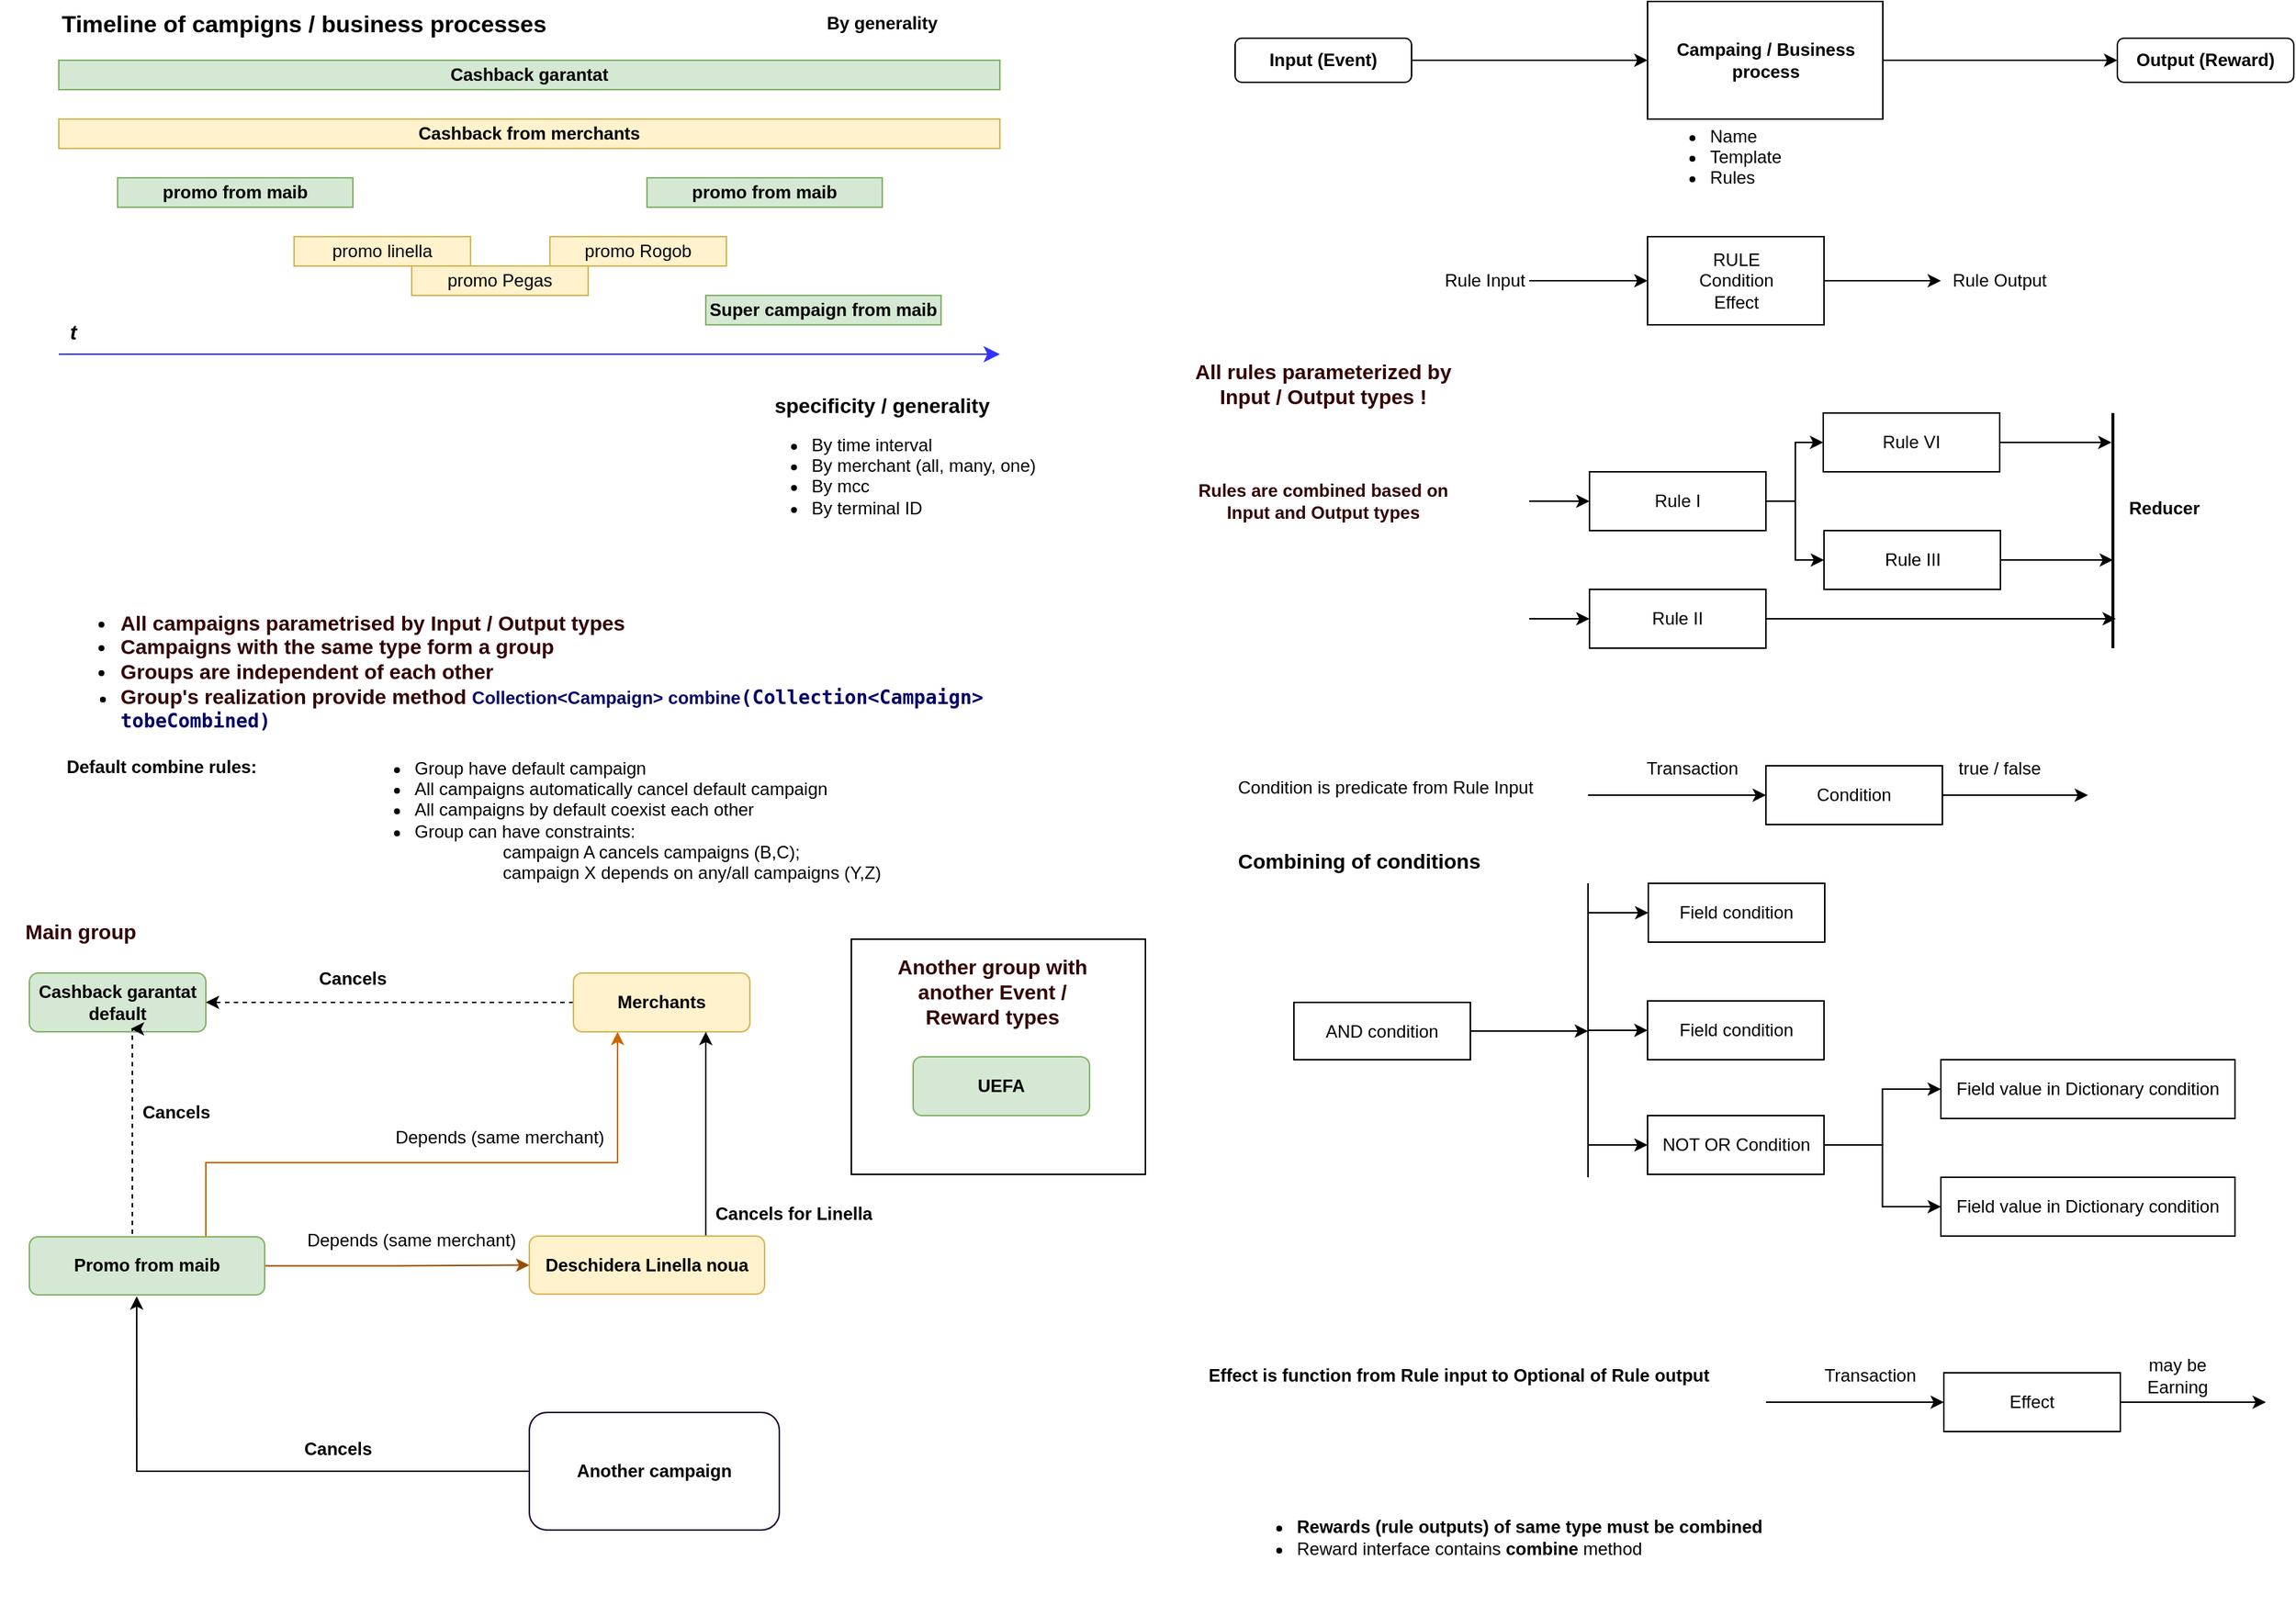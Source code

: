 <mxfile version="21.2.3" type="github">
  <diagram name="Страница 1" id="YVO7yBQdUToCooKlwACB">
    <mxGraphModel dx="1434" dy="796" grid="1" gridSize="10" guides="1" tooltips="1" connect="1" arrows="1" fold="1" page="1" pageScale="1" pageWidth="827" pageHeight="1169" math="0" shadow="0">
      <root>
        <mxCell id="0" />
        <mxCell id="1" parent="0" />
        <mxCell id="iBNtOLJXSLs2kxBYLgRO-43" value="" style="rounded=0;whiteSpace=wrap;html=1;" parent="1" vertex="1">
          <mxGeometry x="619" y="678" width="200" height="160" as="geometry" />
        </mxCell>
        <mxCell id="iBNtOLJXSLs2kxBYLgRO-1" value="&lt;b&gt;Cashback garantat&lt;/b&gt;" style="rounded=0;whiteSpace=wrap;html=1;fillColor=#d5e8d4;strokeColor=#82b366;" parent="1" vertex="1">
          <mxGeometry x="80" y="80" width="640" height="20" as="geometry" />
        </mxCell>
        <mxCell id="iBNtOLJXSLs2kxBYLgRO-2" value="&lt;b&gt;&lt;font style=&quot;font-size: 16px;&quot;&gt;Timeline of campigns / business processes&lt;/font&gt;&lt;/b&gt;" style="text;html=1;strokeColor=none;fillColor=none;align=left;verticalAlign=middle;whiteSpace=wrap;rounded=0;" parent="1" vertex="1">
          <mxGeometry x="80" y="40" width="340" height="30" as="geometry" />
        </mxCell>
        <mxCell id="iBNtOLJXSLs2kxBYLgRO-3" value="&lt;b&gt;By generality&lt;/b&gt;" style="text;html=1;strokeColor=none;fillColor=none;align=center;verticalAlign=middle;whiteSpace=wrap;rounded=0;" parent="1" vertex="1">
          <mxGeometry x="560" y="40" width="160" height="30" as="geometry" />
        </mxCell>
        <mxCell id="iBNtOLJXSLs2kxBYLgRO-4" value="&lt;b&gt;Cashback from merchants&lt;/b&gt;" style="rounded=0;whiteSpace=wrap;html=1;fillColor=#fff2cc;strokeColor=#d6b656;" parent="1" vertex="1">
          <mxGeometry x="80" y="120" width="640" height="20" as="geometry" />
        </mxCell>
        <mxCell id="iBNtOLJXSLs2kxBYLgRO-5" value="&lt;b&gt;promo from maib&lt;/b&gt;" style="rounded=0;whiteSpace=wrap;html=1;fillColor=#d5e8d4;strokeColor=#82b366;" parent="1" vertex="1">
          <mxGeometry x="120" y="160" width="160" height="20" as="geometry" />
        </mxCell>
        <mxCell id="iBNtOLJXSLs2kxBYLgRO-6" value="&lt;b&gt;promo from maib&lt;/b&gt;" style="rounded=0;whiteSpace=wrap;html=1;fillColor=#d5e8d4;strokeColor=#82b366;" parent="1" vertex="1">
          <mxGeometry x="480" y="160" width="160" height="20" as="geometry" />
        </mxCell>
        <mxCell id="iBNtOLJXSLs2kxBYLgRO-7" value="" style="edgeStyle=elbowEdgeStyle;elbow=horizontal;endArrow=classic;html=1;curved=0;rounded=0;endSize=8;startSize=8;strokeColor=#3333FF;" parent="1" edge="1">
          <mxGeometry width="50" height="50" relative="1" as="geometry">
            <mxPoint x="80" y="280" as="sourcePoint" />
            <mxPoint x="720" y="280" as="targetPoint" />
          </mxGeometry>
        </mxCell>
        <mxCell id="iBNtOLJXSLs2kxBYLgRO-8" value="&lt;b&gt;&lt;i&gt;&lt;font style=&quot;font-size: 14px;&quot;&gt;t&lt;/font&gt;&lt;/i&gt;&lt;/b&gt;" style="text;html=1;strokeColor=none;fillColor=none;align=center;verticalAlign=middle;whiteSpace=wrap;rounded=0;" parent="1" vertex="1">
          <mxGeometry x="80" y="250" width="20" height="30" as="geometry" />
        </mxCell>
        <mxCell id="iBNtOLJXSLs2kxBYLgRO-9" value="promo linella" style="rounded=0;whiteSpace=wrap;html=1;fillColor=#fff2cc;strokeColor=#d6b656;" parent="1" vertex="1">
          <mxGeometry x="240" y="200" width="120" height="20" as="geometry" />
        </mxCell>
        <mxCell id="iBNtOLJXSLs2kxBYLgRO-10" value="promo Pegas" style="rounded=0;whiteSpace=wrap;html=1;fillColor=#fff2cc;strokeColor=#d6b656;" parent="1" vertex="1">
          <mxGeometry x="320" y="220" width="120" height="20" as="geometry" />
        </mxCell>
        <mxCell id="iBNtOLJXSLs2kxBYLgRO-11" value="promo Rogob" style="rounded=0;whiteSpace=wrap;html=1;fillColor=#fff2cc;strokeColor=#d6b656;" parent="1" vertex="1">
          <mxGeometry x="414" y="200" width="120" height="20" as="geometry" />
        </mxCell>
        <mxCell id="iBNtOLJXSLs2kxBYLgRO-12" value="&lt;b&gt;Super campaign from maib&lt;/b&gt;" style="rounded=0;whiteSpace=wrap;html=1;fillColor=#d5e8d4;strokeColor=#82b366;" parent="1" vertex="1">
          <mxGeometry x="520" y="240" width="160" height="20" as="geometry" />
        </mxCell>
        <mxCell id="iBNtOLJXSLs2kxBYLgRO-13" value="&lt;b&gt;&lt;font style=&quot;font-size: 14px;&quot;&gt;specificity / generality&lt;/font&gt;&lt;/b&gt;" style="text;html=1;strokeColor=none;fillColor=none;align=center;verticalAlign=middle;whiteSpace=wrap;rounded=0;" parent="1" vertex="1">
          <mxGeometry x="560" y="300" width="160" height="30" as="geometry" />
        </mxCell>
        <mxCell id="iBNtOLJXSLs2kxBYLgRO-15" value="&lt;ul&gt;&lt;li&gt;By time interval&lt;/li&gt;&lt;li&gt;By merchant (all, many, one)&lt;/li&gt;&lt;li&gt;By mcc&lt;/li&gt;&lt;li&gt;By terminal ID&lt;/li&gt;&lt;/ul&gt;" style="text;strokeColor=none;fillColor=none;html=1;whiteSpace=wrap;verticalAlign=middle;overflow=hidden;" parent="1" vertex="1">
          <mxGeometry x="550" y="320" width="200" height="80" as="geometry" />
        </mxCell>
        <mxCell id="iBNtOLJXSLs2kxBYLgRO-21" value="&lt;b&gt;Cashback garantat&lt;br&gt;default&lt;br&gt;&lt;/b&gt;" style="rounded=1;whiteSpace=wrap;html=1;fillColor=#d5e8d4;strokeColor=#82b366;" parent="1" vertex="1">
          <mxGeometry x="60" y="701" width="120" height="40" as="geometry" />
        </mxCell>
        <mxCell id="iBNtOLJXSLs2kxBYLgRO-51" style="edgeStyle=orthogonalEdgeStyle;rounded=0;orthogonalLoop=1;jettySize=auto;html=1;exitX=0;exitY=0.5;exitDx=0;exitDy=0;dashed=1;" parent="1" target="iBNtOLJXSLs2kxBYLgRO-21" edge="1" source="iBNtOLJXSLs2kxBYLgRO-22">
          <mxGeometry relative="1" as="geometry">
            <mxPoint x="380" y="721" as="sourcePoint" />
          </mxGeometry>
        </mxCell>
        <mxCell id="iBNtOLJXSLs2kxBYLgRO-22" value="&lt;b&gt;Merchants&lt;/b&gt;" style="rounded=1;whiteSpace=wrap;html=1;fillColor=#fff2cc;strokeColor=#d6b656;" parent="1" vertex="1">
          <mxGeometry x="430" y="701" width="120" height="40" as="geometry" />
        </mxCell>
        <mxCell id="iBNtOLJXSLs2kxBYLgRO-26" value="&lt;b&gt;Cancels&lt;/b&gt;" style="text;html=1;strokeColor=none;fillColor=none;align=center;verticalAlign=middle;whiteSpace=wrap;rounded=0;" parent="1" vertex="1">
          <mxGeometry x="130" y="781" width="60" height="30" as="geometry" />
        </mxCell>
        <mxCell id="iBNtOLJXSLs2kxBYLgRO-28" style="edgeStyle=orthogonalEdgeStyle;rounded=0;orthogonalLoop=1;jettySize=auto;html=1;exitX=0.5;exitY=0;exitDx=0;exitDy=0;entryX=0.575;entryY=0.95;entryDx=0;entryDy=0;entryPerimeter=0;dashed=1;" parent="1" source="iBNtOLJXSLs2kxBYLgRO-27" target="iBNtOLJXSLs2kxBYLgRO-21" edge="1">
          <mxGeometry relative="1" as="geometry">
            <mxPoint x="130" y="750" as="targetPoint" />
            <Array as="points">
              <mxPoint x="130" y="881" />
            </Array>
          </mxGeometry>
        </mxCell>
        <mxCell id="KxVWxkjvfM31sfp2cjp--7" style="edgeStyle=orthogonalEdgeStyle;rounded=0;orthogonalLoop=1;jettySize=auto;html=1;entryX=0;entryY=0.5;entryDx=0;entryDy=0;strokeColor=#994C00;" edge="1" parent="1" source="iBNtOLJXSLs2kxBYLgRO-27" target="iBNtOLJXSLs2kxBYLgRO-32">
          <mxGeometry relative="1" as="geometry" />
        </mxCell>
        <mxCell id="KxVWxkjvfM31sfp2cjp--9" style="edgeStyle=orthogonalEdgeStyle;rounded=0;orthogonalLoop=1;jettySize=auto;html=1;entryX=0.25;entryY=1;entryDx=0;entryDy=0;strokeColor=#CC6600;" edge="1" parent="1" source="iBNtOLJXSLs2kxBYLgRO-27" target="iBNtOLJXSLs2kxBYLgRO-22">
          <mxGeometry relative="1" as="geometry">
            <Array as="points">
              <mxPoint x="180" y="830" />
              <mxPoint x="460" y="830" />
            </Array>
          </mxGeometry>
        </mxCell>
        <mxCell id="iBNtOLJXSLs2kxBYLgRO-27" value="&lt;b&gt;Promo from maib&lt;/b&gt;" style="rounded=1;whiteSpace=wrap;html=1;fillColor=#d5e8d4;strokeColor=#82b366;" parent="1" vertex="1">
          <mxGeometry x="60" y="880.5" width="160" height="39.5" as="geometry" />
        </mxCell>
        <mxCell id="iBNtOLJXSLs2kxBYLgRO-53" style="edgeStyle=orthogonalEdgeStyle;rounded=0;orthogonalLoop=1;jettySize=auto;html=1;" parent="1" source="iBNtOLJXSLs2kxBYLgRO-32" target="iBNtOLJXSLs2kxBYLgRO-22" edge="1">
          <mxGeometry relative="1" as="geometry">
            <Array as="points">
              <mxPoint x="520" y="760" />
              <mxPoint x="520" y="760" />
            </Array>
          </mxGeometry>
        </mxCell>
        <mxCell id="iBNtOLJXSLs2kxBYLgRO-32" value="&lt;b&gt;Deschidera Linella noua&lt;/b&gt;" style="rounded=1;whiteSpace=wrap;html=1;fillColor=#fff2cc;strokeColor=#d6b656;" parent="1" vertex="1">
          <mxGeometry x="400" y="880" width="160" height="39.5" as="geometry" />
        </mxCell>
        <mxCell id="iBNtOLJXSLs2kxBYLgRO-36" value="&lt;b&gt;Cancels for Linella&lt;/b&gt;" style="text;html=1;strokeColor=none;fillColor=none;align=center;verticalAlign=middle;whiteSpace=wrap;rounded=0;" parent="1" vertex="1">
          <mxGeometry x="520" y="850" width="120" height="30" as="geometry" />
        </mxCell>
        <mxCell id="iBNtOLJXSLs2kxBYLgRO-39" value="&lt;b&gt;UEFA&lt;/b&gt;" style="rounded=1;whiteSpace=wrap;html=1;fillColor=#d5e8d4;strokeColor=#82b366;" parent="1" vertex="1">
          <mxGeometry x="661" y="758" width="120" height="40" as="geometry" />
        </mxCell>
        <mxCell id="iBNtOLJXSLs2kxBYLgRO-44" value="&lt;font size=&quot;1&quot; color=&quot;#330000&quot;&gt;&lt;b style=&quot;font-size: 14px;&quot;&gt;Another group with another Event / Reward types&lt;/b&gt;&lt;/font&gt;" style="text;html=1;strokeColor=none;fillColor=none;align=center;verticalAlign=middle;whiteSpace=wrap;rounded=0;" parent="1" vertex="1">
          <mxGeometry x="645" y="688" width="140" height="52" as="geometry" />
        </mxCell>
        <mxCell id="iBNtOLJXSLs2kxBYLgRO-47" value="&lt;b&gt;&lt;font style=&quot;font-size: 14px;&quot; color=&quot;#330000&quot;&gt;Main group&lt;/font&gt;&lt;/b&gt;" style="text;html=1;strokeColor=none;fillColor=none;align=center;verticalAlign=middle;whiteSpace=wrap;rounded=0;" parent="1" vertex="1">
          <mxGeometry x="40" y="658" width="110" height="30" as="geometry" />
        </mxCell>
        <mxCell id="iBNtOLJXSLs2kxBYLgRO-49" value="&lt;ul style=&quot;&quot;&gt;&lt;li style=&quot;font-size: 14px;&quot;&gt;&lt;font color=&quot;#330000&quot;&gt;&lt;b style=&quot;border-color: var(--border-color);&quot;&gt;All campaigns parametrised by Input / Output types&lt;/b&gt;&lt;br&gt;&lt;/font&gt;&lt;/li&gt;&lt;li style=&quot;font-size: 14px;&quot;&gt;&lt;b&gt;&lt;font color=&quot;#330000&quot;&gt;Сampaigns with the same type form a group&lt;/font&gt;&lt;/b&gt;&lt;/li&gt;&lt;li style=&quot;font-size: 14px;&quot;&gt;&lt;b&gt;&lt;font color=&quot;#330000&quot;&gt;Groups are independent of each other&lt;/font&gt;&lt;/b&gt;&lt;br&gt;&lt;/li&gt;&lt;li style=&quot;&quot;&gt;&lt;font size=&quot;1&quot; color=&quot;#330000&quot;&gt;&lt;b style=&quot;font-size: 14px;&quot;&gt;Group&#39;s realization provide method&amp;nbsp;&lt;/b&gt;&lt;/font&gt;&lt;b&gt;&lt;font color=&quot;#000066&quot;&gt;Collection&amp;lt;Campaign&amp;gt; combine&lt;span style=&quot;font-family: &amp;quot;JetBrains Mono&amp;quot;, monospace; font-size: 9.8pt;&quot;&gt;(Collection&amp;lt;Campaign&amp;gt; tobeCombined)&lt;/span&gt;&lt;/font&gt;&lt;/b&gt;&lt;/li&gt;&lt;/ul&gt;" style="text;strokeColor=none;fillColor=none;html=1;whiteSpace=wrap;verticalAlign=middle;overflow=hidden;" parent="1" vertex="1">
          <mxGeometry x="80" y="440" width="730" height="110" as="geometry" />
        </mxCell>
        <mxCell id="iBNtOLJXSLs2kxBYLgRO-52" value="&lt;b&gt;Cancels&lt;/b&gt;" style="text;html=1;strokeColor=none;fillColor=none;align=center;verticalAlign=middle;whiteSpace=wrap;rounded=0;" parent="1" vertex="1">
          <mxGeometry x="250" y="690" width="60" height="30" as="geometry" />
        </mxCell>
        <mxCell id="iBNtOLJXSLs2kxBYLgRO-60" style="edgeStyle=orthogonalEdgeStyle;rounded=0;orthogonalLoop=1;jettySize=auto;html=1;entryX=0.456;entryY=1.025;entryDx=0;entryDy=0;entryPerimeter=0;" parent="1" source="iBNtOLJXSLs2kxBYLgRO-55" target="iBNtOLJXSLs2kxBYLgRO-27" edge="1">
          <mxGeometry relative="1" as="geometry" />
        </mxCell>
        <mxCell id="iBNtOLJXSLs2kxBYLgRO-55" value="&lt;b&gt;Another campaign&lt;/b&gt;" style="rounded=1;whiteSpace=wrap;html=1;strokeColor=#190033;" parent="1" vertex="1">
          <mxGeometry x="400" y="1000" width="170" height="80" as="geometry" />
        </mxCell>
        <mxCell id="iBNtOLJXSLs2kxBYLgRO-57" value="Depends (same merchant)" style="text;html=1;strokeColor=none;fillColor=none;align=center;verticalAlign=middle;whiteSpace=wrap;rounded=0;" parent="1" vertex="1">
          <mxGeometry x="240" y="868" width="160" height="30" as="geometry" />
        </mxCell>
        <mxCell id="iBNtOLJXSLs2kxBYLgRO-62" value="&lt;b&gt;Cancels&lt;/b&gt;" style="text;html=1;strokeColor=none;fillColor=none;align=center;verticalAlign=middle;whiteSpace=wrap;rounded=0;" parent="1" vertex="1">
          <mxGeometry x="240" y="1010" width="60" height="30" as="geometry" />
        </mxCell>
        <mxCell id="iBNtOLJXSLs2kxBYLgRO-67" style="edgeStyle=orthogonalEdgeStyle;rounded=0;orthogonalLoop=1;jettySize=auto;html=1;entryX=0;entryY=0.5;entryDx=0;entryDy=0;" parent="1" source="iBNtOLJXSLs2kxBYLgRO-63" target="iBNtOLJXSLs2kxBYLgRO-66" edge="1">
          <mxGeometry relative="1" as="geometry" />
        </mxCell>
        <mxCell id="iBNtOLJXSLs2kxBYLgRO-63" value="&lt;b&gt;Campaing / Business process&lt;/b&gt;" style="rounded=0;whiteSpace=wrap;html=1;" parent="1" vertex="1">
          <mxGeometry x="1160.5" y="40" width="160" height="80" as="geometry" />
        </mxCell>
        <mxCell id="iBNtOLJXSLs2kxBYLgRO-65" style="edgeStyle=orthogonalEdgeStyle;rounded=0;orthogonalLoop=1;jettySize=auto;html=1;entryX=0;entryY=0.5;entryDx=0;entryDy=0;" parent="1" source="iBNtOLJXSLs2kxBYLgRO-64" target="iBNtOLJXSLs2kxBYLgRO-63" edge="1">
          <mxGeometry relative="1" as="geometry" />
        </mxCell>
        <mxCell id="iBNtOLJXSLs2kxBYLgRO-64" value="&lt;b&gt;Input (Event)&lt;/b&gt;" style="rounded=1;whiteSpace=wrap;html=1;" parent="1" vertex="1">
          <mxGeometry x="880" y="65" width="120" height="30" as="geometry" />
        </mxCell>
        <mxCell id="iBNtOLJXSLs2kxBYLgRO-66" value="&lt;b&gt;Output (Reward)&lt;/b&gt;" style="rounded=1;whiteSpace=wrap;html=1;" parent="1" vertex="1">
          <mxGeometry x="1480" y="65" width="120" height="30" as="geometry" />
        </mxCell>
        <mxCell id="iBNtOLJXSLs2kxBYLgRO-68" value="&lt;ul&gt;&lt;li&gt;Name&lt;/li&gt;&lt;li&gt;Template&lt;/li&gt;&lt;li&gt;Rules&lt;/li&gt;&lt;/ul&gt;" style="text;strokeColor=none;fillColor=none;html=1;whiteSpace=wrap;verticalAlign=middle;overflow=hidden;" parent="1" vertex="1">
          <mxGeometry x="1161" y="110" width="159.5" height="60" as="geometry" />
        </mxCell>
        <mxCell id="iBNtOLJXSLs2kxBYLgRO-73" style="edgeStyle=orthogonalEdgeStyle;rounded=0;orthogonalLoop=1;jettySize=auto;html=1;entryX=0;entryY=0.5;entryDx=0;entryDy=0;" parent="1" source="iBNtOLJXSLs2kxBYLgRO-69" target="iBNtOLJXSLs2kxBYLgRO-71" edge="1">
          <mxGeometry relative="1" as="geometry" />
        </mxCell>
        <mxCell id="iBNtOLJXSLs2kxBYLgRO-69" value="RULE&lt;br&gt;Condition&lt;br&gt;Effect" style="rounded=0;whiteSpace=wrap;html=1;" parent="1" vertex="1">
          <mxGeometry x="1160.5" y="200" width="120" height="60" as="geometry" />
        </mxCell>
        <mxCell id="iBNtOLJXSLs2kxBYLgRO-72" style="edgeStyle=orthogonalEdgeStyle;rounded=0;orthogonalLoop=1;jettySize=auto;html=1;entryX=0;entryY=0.5;entryDx=0;entryDy=0;" parent="1" source="iBNtOLJXSLs2kxBYLgRO-70" target="iBNtOLJXSLs2kxBYLgRO-69" edge="1">
          <mxGeometry relative="1" as="geometry" />
        </mxCell>
        <mxCell id="iBNtOLJXSLs2kxBYLgRO-70" value="Rule Input" style="text;html=1;strokeColor=none;fillColor=none;align=center;verticalAlign=middle;whiteSpace=wrap;rounded=0;" parent="1" vertex="1">
          <mxGeometry x="1020" y="215" width="60" height="30" as="geometry" />
        </mxCell>
        <mxCell id="iBNtOLJXSLs2kxBYLgRO-71" value="Rule Output" style="text;html=1;strokeColor=none;fillColor=none;align=center;verticalAlign=middle;whiteSpace=wrap;rounded=0;" parent="1" vertex="1">
          <mxGeometry x="1360" y="215" width="80" height="30" as="geometry" />
        </mxCell>
        <mxCell id="iBNtOLJXSLs2kxBYLgRO-74" value="&lt;b&gt;&lt;font color=&quot;#330000&quot; style=&quot;font-size: 14px;&quot;&gt;All rules parameterized by Input / Output types !&lt;/font&gt;&lt;/b&gt;" style="text;html=1;strokeColor=none;fillColor=none;align=center;verticalAlign=middle;whiteSpace=wrap;rounded=0;" parent="1" vertex="1">
          <mxGeometry x="840" y="280" width="200" height="40" as="geometry" />
        </mxCell>
        <mxCell id="iBNtOLJXSLs2kxBYLgRO-75" value="&lt;font color=&quot;#330000&quot;&gt;&lt;b&gt;Rules are combined based on Input and Output types&lt;/b&gt;&lt;/font&gt;" style="text;html=1;strokeColor=none;fillColor=none;align=center;verticalAlign=middle;whiteSpace=wrap;rounded=0;" parent="1" vertex="1">
          <mxGeometry x="840" y="360" width="200" height="40" as="geometry" />
        </mxCell>
        <mxCell id="iBNtOLJXSLs2kxBYLgRO-90" value="" style="edgeStyle=orthogonalEdgeStyle;rounded=0;orthogonalLoop=1;jettySize=auto;html=1;startArrow=classic;startFill=1;endArrow=none;endFill=0;" parent="1" source="iBNtOLJXSLs2kxBYLgRO-76" edge="1">
          <mxGeometry relative="1" as="geometry">
            <mxPoint x="1080" y="380" as="targetPoint" />
          </mxGeometry>
        </mxCell>
        <mxCell id="KxVWxkjvfM31sfp2cjp--43" style="edgeStyle=orthogonalEdgeStyle;rounded=0;orthogonalLoop=1;jettySize=auto;html=1;entryX=0;entryY=0.5;entryDx=0;entryDy=0;" edge="1" parent="1" source="iBNtOLJXSLs2kxBYLgRO-76" target="iBNtOLJXSLs2kxBYLgRO-84">
          <mxGeometry relative="1" as="geometry" />
        </mxCell>
        <mxCell id="KxVWxkjvfM31sfp2cjp--44" style="edgeStyle=orthogonalEdgeStyle;rounded=0;orthogonalLoop=1;jettySize=auto;html=1;" edge="1" parent="1" source="iBNtOLJXSLs2kxBYLgRO-76" target="iBNtOLJXSLs2kxBYLgRO-78">
          <mxGeometry relative="1" as="geometry" />
        </mxCell>
        <mxCell id="iBNtOLJXSLs2kxBYLgRO-76" value="Rule I" style="rounded=0;whiteSpace=wrap;html=1;" parent="1" vertex="1">
          <mxGeometry x="1121" y="360" width="120" height="40" as="geometry" />
        </mxCell>
        <mxCell id="KxVWxkjvfM31sfp2cjp--42" style="edgeStyle=orthogonalEdgeStyle;rounded=0;orthogonalLoop=1;jettySize=auto;html=1;startArrow=classic;startFill=1;endArrow=none;endFill=0;" edge="1" parent="1" source="iBNtOLJXSLs2kxBYLgRO-77">
          <mxGeometry relative="1" as="geometry">
            <mxPoint x="1080" y="460" as="targetPoint" />
          </mxGeometry>
        </mxCell>
        <mxCell id="KxVWxkjvfM31sfp2cjp--48" style="edgeStyle=orthogonalEdgeStyle;rounded=0;orthogonalLoop=1;jettySize=auto;html=1;entryX=0.875;entryY=0.3;entryDx=0;entryDy=0;entryPerimeter=0;" edge="1" parent="1" source="iBNtOLJXSLs2kxBYLgRO-77" target="KxVWxkjvfM31sfp2cjp--45">
          <mxGeometry relative="1" as="geometry" />
        </mxCell>
        <mxCell id="iBNtOLJXSLs2kxBYLgRO-77" value="Rule II" style="rounded=0;whiteSpace=wrap;html=1;" parent="1" vertex="1">
          <mxGeometry x="1121" y="440" width="120" height="40" as="geometry" />
        </mxCell>
        <mxCell id="KxVWxkjvfM31sfp2cjp--47" style="edgeStyle=orthogonalEdgeStyle;rounded=0;orthogonalLoop=1;jettySize=auto;html=1;entryX=0.625;entryY=0.5;entryDx=0;entryDy=0;entryPerimeter=0;" edge="1" parent="1" source="iBNtOLJXSLs2kxBYLgRO-78" target="KxVWxkjvfM31sfp2cjp--45">
          <mxGeometry relative="1" as="geometry" />
        </mxCell>
        <mxCell id="iBNtOLJXSLs2kxBYLgRO-78" value="Rule III" style="rounded=0;whiteSpace=wrap;html=1;" parent="1" vertex="1">
          <mxGeometry x="1280.5" y="400" width="120" height="40" as="geometry" />
        </mxCell>
        <mxCell id="KxVWxkjvfM31sfp2cjp--46" style="edgeStyle=orthogonalEdgeStyle;rounded=0;orthogonalLoop=1;jettySize=auto;html=1;entryX=0.125;entryY=0.6;entryDx=0;entryDy=0;entryPerimeter=0;" edge="1" parent="1" source="iBNtOLJXSLs2kxBYLgRO-84" target="KxVWxkjvfM31sfp2cjp--45">
          <mxGeometry relative="1" as="geometry" />
        </mxCell>
        <mxCell id="iBNtOLJXSLs2kxBYLgRO-84" value="Rule VI" style="rounded=0;whiteSpace=wrap;html=1;" parent="1" vertex="1">
          <mxGeometry x="1280" y="320" width="120" height="40" as="geometry" />
        </mxCell>
        <mxCell id="KxVWxkjvfM31sfp2cjp--5" value="&lt;b&gt;Default combine rules:&lt;/b&gt;" style="text;html=1;strokeColor=none;fillColor=none;align=center;verticalAlign=middle;whiteSpace=wrap;rounded=0;" vertex="1" parent="1">
          <mxGeometry x="80" y="546" width="140" height="30" as="geometry" />
        </mxCell>
        <mxCell id="KxVWxkjvfM31sfp2cjp--6" value="&lt;ul&gt;&lt;li&gt;Group have default campaign&lt;/li&gt;&lt;li&gt;All campaigns automatically cancel default campaign&lt;/li&gt;&lt;li&gt;All campaigns by default coexist each other&lt;/li&gt;&lt;li&gt;Group can have constraints: &lt;br&gt;&amp;nbsp; &amp;nbsp; &amp;nbsp; &amp;nbsp; &amp;nbsp; &amp;nbsp; &amp;nbsp; &amp;nbsp; &amp;nbsp; campaign A cancels campaigns (B,C);&lt;br&gt;&amp;nbsp; &amp;nbsp; &amp;nbsp; &amp;nbsp; &amp;nbsp; &amp;nbsp; &amp;nbsp; &amp;nbsp; &amp;nbsp; campaign X depends on any/all campaigns (Y,Z)&lt;/li&gt;&lt;/ul&gt;" style="text;strokeColor=none;fillColor=none;html=1;whiteSpace=wrap;verticalAlign=middle;overflow=hidden;" vertex="1" parent="1">
          <mxGeometry x="280" y="540" width="510" height="110" as="geometry" />
        </mxCell>
        <mxCell id="KxVWxkjvfM31sfp2cjp--10" value="Depends (same merchant)" style="text;html=1;strokeColor=none;fillColor=none;align=center;verticalAlign=middle;whiteSpace=wrap;rounded=0;" vertex="1" parent="1">
          <mxGeometry x="300" y="798" width="160" height="30" as="geometry" />
        </mxCell>
        <mxCell id="KxVWxkjvfM31sfp2cjp--17" style="edgeStyle=orthogonalEdgeStyle;rounded=0;orthogonalLoop=1;jettySize=auto;html=1;" edge="1" parent="1" source="KxVWxkjvfM31sfp2cjp--11">
          <mxGeometry relative="1" as="geometry">
            <mxPoint x="1120" y="740.5" as="targetPoint" />
          </mxGeometry>
        </mxCell>
        <mxCell id="KxVWxkjvfM31sfp2cjp--11" value="AND condition" style="rounded=0;whiteSpace=wrap;html=1;" vertex="1" parent="1">
          <mxGeometry x="920" y="721" width="120" height="39" as="geometry" />
        </mxCell>
        <mxCell id="KxVWxkjvfM31sfp2cjp--12" value="&lt;b&gt;&lt;font style=&quot;font-size: 14px;&quot;&gt;Combining of conditions&lt;/font&gt;&lt;/b&gt;" style="text;html=1;strokeColor=none;fillColor=none;align=left;verticalAlign=middle;whiteSpace=wrap;rounded=0;" vertex="1" parent="1">
          <mxGeometry x="880" y="610" width="170" height="30" as="geometry" />
        </mxCell>
        <mxCell id="KxVWxkjvfM31sfp2cjp--19" style="edgeStyle=orthogonalEdgeStyle;rounded=0;orthogonalLoop=1;jettySize=auto;html=1;startArrow=classic;startFill=1;endArrow=none;endFill=0;" edge="1" parent="1" source="KxVWxkjvfM31sfp2cjp--13">
          <mxGeometry relative="1" as="geometry">
            <mxPoint x="1120" y="660" as="targetPoint" />
          </mxGeometry>
        </mxCell>
        <mxCell id="KxVWxkjvfM31sfp2cjp--13" value="Field condition" style="rounded=0;whiteSpace=wrap;html=1;" vertex="1" parent="1">
          <mxGeometry x="1161" y="640" width="120" height="40" as="geometry" />
        </mxCell>
        <mxCell id="KxVWxkjvfM31sfp2cjp--20" style="edgeStyle=orthogonalEdgeStyle;rounded=0;orthogonalLoop=1;jettySize=auto;html=1;startArrow=classic;startFill=1;endArrow=none;endFill=0;" edge="1" parent="1" source="KxVWxkjvfM31sfp2cjp--14">
          <mxGeometry relative="1" as="geometry">
            <mxPoint x="1120" y="740" as="targetPoint" />
          </mxGeometry>
        </mxCell>
        <mxCell id="KxVWxkjvfM31sfp2cjp--14" value="Field condition" style="rounded=0;whiteSpace=wrap;html=1;" vertex="1" parent="1">
          <mxGeometry x="1160.5" y="720" width="120" height="40" as="geometry" />
        </mxCell>
        <mxCell id="KxVWxkjvfM31sfp2cjp--21" style="edgeStyle=orthogonalEdgeStyle;rounded=0;orthogonalLoop=1;jettySize=auto;html=1;startArrow=classic;startFill=1;endArrow=none;endFill=0;" edge="1" parent="1" source="KxVWxkjvfM31sfp2cjp--15">
          <mxGeometry relative="1" as="geometry">
            <mxPoint x="1120" y="818" as="targetPoint" />
          </mxGeometry>
        </mxCell>
        <mxCell id="KxVWxkjvfM31sfp2cjp--24" style="edgeStyle=orthogonalEdgeStyle;rounded=0;orthogonalLoop=1;jettySize=auto;html=1;entryX=0;entryY=0.5;entryDx=0;entryDy=0;" edge="1" parent="1" source="KxVWxkjvfM31sfp2cjp--15" target="KxVWxkjvfM31sfp2cjp--22">
          <mxGeometry relative="1" as="geometry" />
        </mxCell>
        <mxCell id="KxVWxkjvfM31sfp2cjp--25" style="edgeStyle=orthogonalEdgeStyle;rounded=0;orthogonalLoop=1;jettySize=auto;html=1;entryX=0;entryY=0.5;entryDx=0;entryDy=0;" edge="1" parent="1" source="KxVWxkjvfM31sfp2cjp--15" target="KxVWxkjvfM31sfp2cjp--23">
          <mxGeometry relative="1" as="geometry" />
        </mxCell>
        <mxCell id="KxVWxkjvfM31sfp2cjp--15" value="NOT OR Condition" style="rounded=0;whiteSpace=wrap;html=1;" vertex="1" parent="1">
          <mxGeometry x="1160.5" y="798" width="120" height="40" as="geometry" />
        </mxCell>
        <mxCell id="KxVWxkjvfM31sfp2cjp--16" value="" style="endArrow=none;html=1;rounded=0;" edge="1" parent="1">
          <mxGeometry width="50" height="50" relative="1" as="geometry">
            <mxPoint x="1120" y="840" as="sourcePoint" />
            <mxPoint x="1120" y="640" as="targetPoint" />
          </mxGeometry>
        </mxCell>
        <mxCell id="KxVWxkjvfM31sfp2cjp--22" value="Field value in Dictionary condition" style="rounded=0;whiteSpace=wrap;html=1;" vertex="1" parent="1">
          <mxGeometry x="1360" y="760" width="200" height="40" as="geometry" />
        </mxCell>
        <mxCell id="KxVWxkjvfM31sfp2cjp--23" value="Field value in Dictionary condition" style="rounded=0;whiteSpace=wrap;html=1;" vertex="1" parent="1">
          <mxGeometry x="1360" y="840" width="200" height="40" as="geometry" />
        </mxCell>
        <mxCell id="KxVWxkjvfM31sfp2cjp--26" value="Condition is predicate from Rule Input" style="text;html=1;strokeColor=none;fillColor=none;align=left;verticalAlign=middle;whiteSpace=wrap;rounded=0;" vertex="1" parent="1">
          <mxGeometry x="880" y="560" width="230" height="30" as="geometry" />
        </mxCell>
        <mxCell id="KxVWxkjvfM31sfp2cjp--29" style="edgeStyle=orthogonalEdgeStyle;rounded=0;orthogonalLoop=1;jettySize=auto;html=1;" edge="1" parent="1" source="KxVWxkjvfM31sfp2cjp--27">
          <mxGeometry relative="1" as="geometry">
            <mxPoint x="1460" y="580" as="targetPoint" />
          </mxGeometry>
        </mxCell>
        <mxCell id="KxVWxkjvfM31sfp2cjp--31" style="edgeStyle=orthogonalEdgeStyle;rounded=0;orthogonalLoop=1;jettySize=auto;html=1;startArrow=classic;startFill=1;endArrow=none;endFill=0;" edge="1" parent="1" source="KxVWxkjvfM31sfp2cjp--27">
          <mxGeometry relative="1" as="geometry">
            <mxPoint x="1120" y="580" as="targetPoint" />
          </mxGeometry>
        </mxCell>
        <mxCell id="KxVWxkjvfM31sfp2cjp--27" value="Condition" style="rounded=0;whiteSpace=wrap;html=1;" vertex="1" parent="1">
          <mxGeometry x="1241" y="560" width="120" height="40" as="geometry" />
        </mxCell>
        <mxCell id="KxVWxkjvfM31sfp2cjp--30" value="true / false" style="text;html=1;strokeColor=none;fillColor=none;align=center;verticalAlign=middle;whiteSpace=wrap;rounded=0;" vertex="1" parent="1">
          <mxGeometry x="1370" y="547" width="60" height="30" as="geometry" />
        </mxCell>
        <mxCell id="KxVWxkjvfM31sfp2cjp--32" value="Transaction" style="text;html=1;strokeColor=none;fillColor=none;align=center;verticalAlign=middle;whiteSpace=wrap;rounded=0;" vertex="1" parent="1">
          <mxGeometry x="1161" y="547" width="60" height="30" as="geometry" />
        </mxCell>
        <mxCell id="KxVWxkjvfM31sfp2cjp--34" value="&lt;b&gt;Effect is function from Rule input to Optional of Rule output&lt;/b&gt;" style="text;html=1;strokeColor=none;fillColor=none;align=left;verticalAlign=middle;whiteSpace=wrap;rounded=0;" vertex="1" parent="1">
          <mxGeometry x="860" y="960" width="350" height="30" as="geometry" />
        </mxCell>
        <mxCell id="KxVWxkjvfM31sfp2cjp--35" style="edgeStyle=orthogonalEdgeStyle;rounded=0;orthogonalLoop=1;jettySize=auto;html=1;" edge="1" parent="1" source="KxVWxkjvfM31sfp2cjp--37">
          <mxGeometry relative="1" as="geometry">
            <mxPoint x="1581" y="993" as="targetPoint" />
          </mxGeometry>
        </mxCell>
        <mxCell id="KxVWxkjvfM31sfp2cjp--36" style="edgeStyle=orthogonalEdgeStyle;rounded=0;orthogonalLoop=1;jettySize=auto;html=1;startArrow=classic;startFill=1;endArrow=none;endFill=0;" edge="1" parent="1" source="KxVWxkjvfM31sfp2cjp--37">
          <mxGeometry relative="1" as="geometry">
            <mxPoint x="1241" y="993" as="targetPoint" />
          </mxGeometry>
        </mxCell>
        <mxCell id="KxVWxkjvfM31sfp2cjp--37" value="Effect" style="rounded=0;whiteSpace=wrap;html=1;" vertex="1" parent="1">
          <mxGeometry x="1362" y="973" width="120" height="40" as="geometry" />
        </mxCell>
        <mxCell id="KxVWxkjvfM31sfp2cjp--38" value="may be Earning" style="text;html=1;strokeColor=none;fillColor=none;align=center;verticalAlign=middle;whiteSpace=wrap;rounded=0;" vertex="1" parent="1">
          <mxGeometry x="1491" y="960" width="60" height="30" as="geometry" />
        </mxCell>
        <mxCell id="KxVWxkjvfM31sfp2cjp--39" value="Transaction" style="text;html=1;strokeColor=none;fillColor=none;align=center;verticalAlign=middle;whiteSpace=wrap;rounded=0;" vertex="1" parent="1">
          <mxGeometry x="1282" y="960" width="60" height="30" as="geometry" />
        </mxCell>
        <mxCell id="KxVWxkjvfM31sfp2cjp--41" value="&lt;ul&gt;&lt;li&gt;&lt;b style=&quot;border-color: var(--border-color); text-align: center;&quot;&gt;Rewards (rule outputs) of same type must be combined&lt;/b&gt;&lt;br&gt;&lt;/li&gt;&lt;li&gt;Reward interface contains &lt;b&gt;combine &lt;/b&gt;method&lt;/li&gt;&lt;/ul&gt;" style="text;strokeColor=none;fillColor=none;html=1;whiteSpace=wrap;verticalAlign=middle;overflow=hidden;" vertex="1" parent="1">
          <mxGeometry x="880" y="1040" width="400" height="90" as="geometry" />
        </mxCell>
        <mxCell id="KxVWxkjvfM31sfp2cjp--45" value="" style="line;strokeWidth=2;direction=south;html=1;" vertex="1" parent="1">
          <mxGeometry x="1472" y="320" width="10" height="160" as="geometry" />
        </mxCell>
        <mxCell id="KxVWxkjvfM31sfp2cjp--49" value="&lt;b&gt;Reducer&lt;/b&gt;" style="text;html=1;strokeColor=none;fillColor=none;align=center;verticalAlign=middle;whiteSpace=wrap;rounded=0;" vertex="1" parent="1">
          <mxGeometry x="1482" y="370" width="60" height="30" as="geometry" />
        </mxCell>
      </root>
    </mxGraphModel>
  </diagram>
</mxfile>
